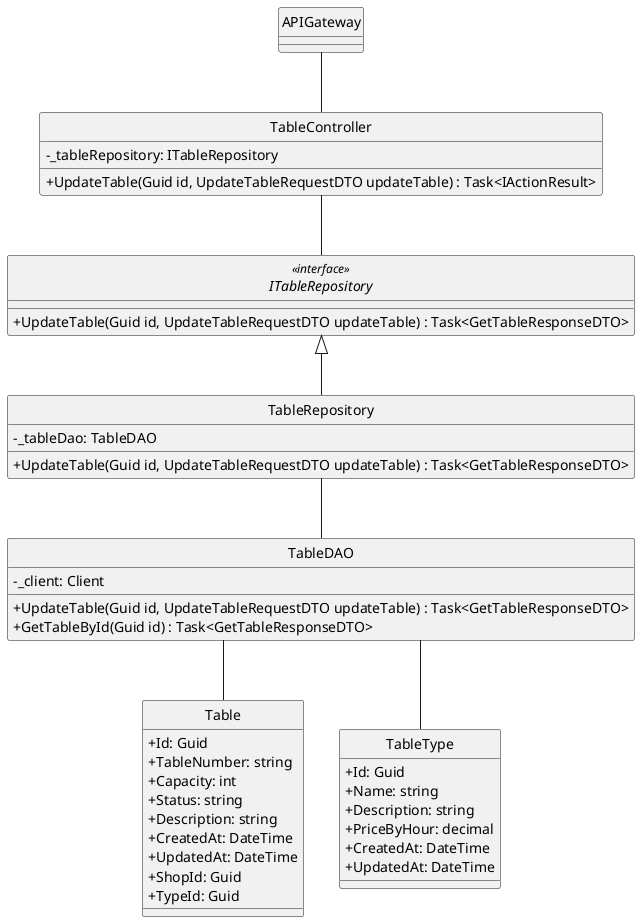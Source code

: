 @startuml
hide circle
skinparam classAttributeIconSize 0
skinparam linetype ortho

class APIGateway {
}         

class TableController {
    - _tableRepository: ITableRepository
    + UpdateTable(Guid id, UpdateTableRequestDTO updateTable) : Task<IActionResult> 
}

interface ITableRepository<<interface>>  {
    + UpdateTable(Guid id, UpdateTableRequestDTO updateTable) : Task<GetTableResponseDTO> 
}

class TableRepository {
    - _tableDao: TableDAO
    + UpdateTable(Guid id, UpdateTableRequestDTO updateTable) : Task<GetTableResponseDTO>
}

class TableDAO {
    - _client: Client
    + UpdateTable(Guid id, UpdateTableRequestDTO updateTable) : Task<GetTableResponseDTO>
    + GetTableById(Guid id) : Task<GetTableResponseDTO>
}


class Table {
    + Id: Guid
    + TableNumber: string
    + Capacity: int
    + Status: string
    + Description: string
    + CreatedAt: DateTime
    + UpdatedAt: DateTime
    + ShopId: Guid
    + TypeId: Guid
}


class TableType {
    + Id: Guid
    + Name: string
    + Description: string
    + PriceByHour: decimal
    + CreatedAt: DateTime
    + UpdatedAt: DateTime
}

APIGateway -- TableController
TableController -- ITableRepository
ITableRepository <|-- TableRepository
TableRepository -- TableDAO
TableDAO -- Table
TableDAO -- TableType

@enduml

